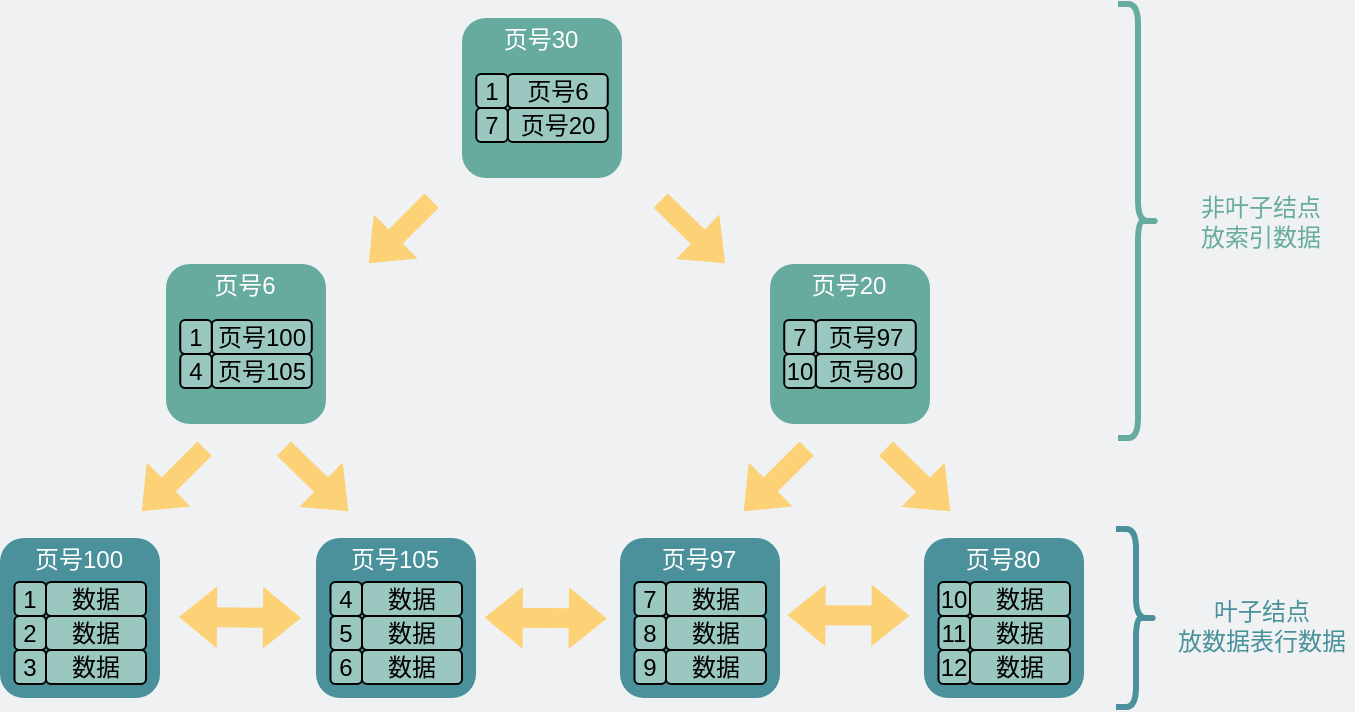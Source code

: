 <mxfile version="17.5.0" type="github">
  <diagram id="3228e29e-7158-1315-38df-8450db1d8a1d" name="Page-1">
    <mxGraphModel dx="1180" dy="235" grid="0" gridSize="10" guides="1" tooltips="1" connect="1" arrows="1" fold="1" page="1" pageScale="1" pageWidth="700" pageHeight="400" background="#EFF1F3" math="0" shadow="0">
      <root>
        <mxCell id="0" />
        <mxCell id="1" parent="0" />
        <mxCell id="g9KwYvelNcx-eXB0xMGi-4" value="" style="shape=flexArrow;endArrow=classic;startArrow=classic;html=1;rounded=0;fontSize=16;fontColor=#000000;strokeColor=none;fillColor=#FDD276;" parent="1" edge="1">
          <mxGeometry width="100" height="100" relative="1" as="geometry">
            <mxPoint x="101" y="730.5" as="sourcePoint" />
            <mxPoint x="163" y="731" as="targetPoint" />
          </mxGeometry>
        </mxCell>
        <mxCell id="spV6VU4cGSJD96CcmEE0-4" value="&lt;font color=&quot;#ffffff&quot;&gt;&lt;span style=&quot;font-size: 16px&quot;&gt;&lt;br&gt;&lt;/span&gt;&lt;/font&gt;" style="whiteSpace=wrap;html=1;aspect=fixed;rounded=1;strokeColor=none;fillColor=#4A919B;" parent="1" vertex="1">
          <mxGeometry x="12" y="691" width="80" height="80" as="geometry" />
        </mxCell>
        <mxCell id="spV6VU4cGSJD96CcmEE0-6" value="数据" style="rounded=1;whiteSpace=wrap;html=1;fillColor=#9AC7BF;strokeColor=default;fontColor=#000000;align=center;" parent="1" vertex="1">
          <mxGeometry x="35" y="713" width="50" height="17" as="geometry" />
        </mxCell>
        <mxCell id="spV6VU4cGSJD96CcmEE0-12" value="&lt;font color=&quot;#ffffff&quot;&gt;页号100&lt;/font&gt;" style="text;html=1;strokeColor=none;fillColor=none;align=center;verticalAlign=middle;whiteSpace=wrap;rounded=0;dashed=1;fontColor=#535E80;" parent="1" vertex="1">
          <mxGeometry x="24" y="691" width="55" height="22" as="geometry" />
        </mxCell>
        <mxCell id="spV6VU4cGSJD96CcmEE0-21" value="" style="shape=flexArrow;endArrow=classic;html=1;rounded=0;fontColor=#FFFFFF;strokeColor=none;fillColor=#FDD276;" parent="1" edge="1">
          <mxGeometry width="50" height="50" relative="1" as="geometry">
            <mxPoint x="228.15" y="522" as="sourcePoint" />
            <mxPoint x="196" y="554" as="targetPoint" />
          </mxGeometry>
        </mxCell>
        <mxCell id="spV6VU4cGSJD96CcmEE0-22" value="" style="shape=flexArrow;endArrow=classic;html=1;rounded=0;fontColor=#FFFFFF;strokeColor=none;fillColor=#FDD276;" parent="1" edge="1">
          <mxGeometry width="50" height="50" relative="1" as="geometry">
            <mxPoint x="342" y="522" as="sourcePoint" />
            <mxPoint x="374.85" y="554" as="targetPoint" />
          </mxGeometry>
        </mxCell>
        <mxCell id="BJRcYlKcCAD2B9d3_ZLO-3" value="" style="shape=flexArrow;endArrow=classic;html=1;rounded=0;fontColor=#FFFFFF;strokeColor=none;fillColor=#FDD276;" parent="1" edge="1">
          <mxGeometry width="50" height="50" relative="1" as="geometry">
            <mxPoint x="114.65" y="646" as="sourcePoint" />
            <mxPoint x="82.5" y="678" as="targetPoint" />
          </mxGeometry>
        </mxCell>
        <mxCell id="BJRcYlKcCAD2B9d3_ZLO-4" value="" style="shape=flexArrow;endArrow=classic;html=1;rounded=0;fontColor=#FFFFFF;strokeColor=none;fillColor=#FDD276;" parent="1" edge="1">
          <mxGeometry width="50" height="50" relative="1" as="geometry">
            <mxPoint x="153.65" y="646" as="sourcePoint" />
            <mxPoint x="186.5" y="678" as="targetPoint" />
          </mxGeometry>
        </mxCell>
        <mxCell id="BJRcYlKcCAD2B9d3_ZLO-17" value="" style="shape=flexArrow;endArrow=classic;html=1;rounded=0;fontColor=#FFFFFF;strokeColor=none;fillColor=#FDD276;" parent="1" edge="1">
          <mxGeometry width="50" height="50" relative="1" as="geometry">
            <mxPoint x="415.65" y="646" as="sourcePoint" />
            <mxPoint x="383.5" y="678.0" as="targetPoint" />
          </mxGeometry>
        </mxCell>
        <mxCell id="BJRcYlKcCAD2B9d3_ZLO-18" value="" style="shape=flexArrow;endArrow=classic;html=1;rounded=0;fontColor=#FFFFFF;strokeColor=none;fillColor=#FDD276;" parent="1" edge="1">
          <mxGeometry width="50" height="50" relative="1" as="geometry">
            <mxPoint x="454.65" y="646" as="sourcePoint" />
            <mxPoint x="487.5" y="678.0" as="targetPoint" />
          </mxGeometry>
        </mxCell>
        <mxCell id="SSU85J6YOylga-3CZ0uj-2" value="&lt;font&gt;1&lt;/font&gt;" style="rounded=1;whiteSpace=wrap;html=1;fillColor=#9AC7BF;strokeColor=default;fontColor=#000000;" parent="1" vertex="1">
          <mxGeometry x="19.25" y="713" width="15.75" height="17" as="geometry" />
        </mxCell>
        <mxCell id="SSU85J6YOylga-3CZ0uj-3" value="数据" style="rounded=1;whiteSpace=wrap;html=1;fillColor=#9AC7BF;strokeColor=default;fontColor=#000000;align=center;" parent="1" vertex="1">
          <mxGeometry x="35" y="730" width="50" height="17" as="geometry" />
        </mxCell>
        <mxCell id="SSU85J6YOylga-3CZ0uj-4" value="&lt;font&gt;2&lt;/font&gt;" style="rounded=1;whiteSpace=wrap;html=1;fillColor=#9AC7BF;strokeColor=default;fontColor=#000000;" parent="1" vertex="1">
          <mxGeometry x="19.25" y="730" width="15.75" height="17" as="geometry" />
        </mxCell>
        <mxCell id="SSU85J6YOylga-3CZ0uj-5" value="数据" style="rounded=1;whiteSpace=wrap;html=1;fillColor=#9AC7BF;strokeColor=default;fontColor=#000000;align=center;" parent="1" vertex="1">
          <mxGeometry x="35" y="747" width="50" height="17" as="geometry" />
        </mxCell>
        <mxCell id="SSU85J6YOylga-3CZ0uj-6" value="&lt;font&gt;3&lt;/font&gt;" style="rounded=1;whiteSpace=wrap;html=1;fillColor=#9AC7BF;strokeColor=default;fontColor=#000000;" parent="1" vertex="1">
          <mxGeometry x="19.25" y="747" width="15.75" height="17" as="geometry" />
        </mxCell>
        <mxCell id="SSU85J6YOylga-3CZ0uj-8" value="&lt;font color=&quot;#ffffff&quot;&gt;&lt;span style=&quot;font-size: 16px&quot;&gt;&lt;br&gt;&lt;/span&gt;&lt;/font&gt;" style="whiteSpace=wrap;html=1;aspect=fixed;rounded=1;strokeColor=none;fillColor=#4A919B;" parent="1" vertex="1">
          <mxGeometry x="170" y="691" width="80" height="80" as="geometry" />
        </mxCell>
        <mxCell id="SSU85J6YOylga-3CZ0uj-9" value="数据" style="rounded=1;whiteSpace=wrap;html=1;fillColor=#9AC7BF;strokeColor=default;fontColor=#000000;align=center;" parent="1" vertex="1">
          <mxGeometry x="193" y="713" width="50" height="17" as="geometry" />
        </mxCell>
        <mxCell id="SSU85J6YOylga-3CZ0uj-10" value="&lt;font color=&quot;#ffffff&quot;&gt;页号105&lt;/font&gt;" style="text;html=1;strokeColor=none;fillColor=none;align=center;verticalAlign=middle;whiteSpace=wrap;rounded=0;dashed=1;fontColor=#535E80;" parent="1" vertex="1">
          <mxGeometry x="182" y="691" width="55" height="22" as="geometry" />
        </mxCell>
        <mxCell id="SSU85J6YOylga-3CZ0uj-11" value="&lt;font&gt;4&lt;/font&gt;" style="rounded=1;whiteSpace=wrap;html=1;fillColor=#9AC7BF;strokeColor=default;fontColor=#000000;" parent="1" vertex="1">
          <mxGeometry x="177.25" y="713" width="15.75" height="17" as="geometry" />
        </mxCell>
        <mxCell id="SSU85J6YOylga-3CZ0uj-12" value="数据" style="rounded=1;whiteSpace=wrap;html=1;fillColor=#9AC7BF;strokeColor=default;fontColor=#000000;align=center;" parent="1" vertex="1">
          <mxGeometry x="193" y="730" width="50" height="17" as="geometry" />
        </mxCell>
        <mxCell id="SSU85J6YOylga-3CZ0uj-13" value="&lt;font&gt;5&lt;/font&gt;" style="rounded=1;whiteSpace=wrap;html=1;fillColor=#9AC7BF;strokeColor=default;fontColor=#000000;" parent="1" vertex="1">
          <mxGeometry x="177.25" y="730" width="15.75" height="17" as="geometry" />
        </mxCell>
        <mxCell id="SSU85J6YOylga-3CZ0uj-14" value="数据" style="rounded=1;whiteSpace=wrap;html=1;fillColor=#9AC7BF;strokeColor=default;fontColor=#000000;align=center;" parent="1" vertex="1">
          <mxGeometry x="193" y="747" width="50" height="17" as="geometry" />
        </mxCell>
        <mxCell id="SSU85J6YOylga-3CZ0uj-15" value="&lt;font&gt;6&lt;/font&gt;" style="rounded=1;whiteSpace=wrap;html=1;fillColor=#9AC7BF;strokeColor=default;fontColor=#000000;" parent="1" vertex="1">
          <mxGeometry x="177.25" y="747" width="15.75" height="17" as="geometry" />
        </mxCell>
        <mxCell id="SSU85J6YOylga-3CZ0uj-34" value="&lt;font color=&quot;#ffffff&quot;&gt;&lt;span style=&quot;font-size: 16px&quot;&gt;&lt;br&gt;&lt;/span&gt;&lt;/font&gt;" style="whiteSpace=wrap;html=1;aspect=fixed;rounded=1;strokeColor=none;fillColor=#4A919B;" parent="1" vertex="1">
          <mxGeometry x="322" y="691" width="80" height="80" as="geometry" />
        </mxCell>
        <mxCell id="SSU85J6YOylga-3CZ0uj-35" value="数据" style="rounded=1;whiteSpace=wrap;html=1;fillColor=#9AC7BF;strokeColor=default;fontColor=#000000;align=center;" parent="1" vertex="1">
          <mxGeometry x="345" y="713" width="50" height="17" as="geometry" />
        </mxCell>
        <mxCell id="SSU85J6YOylga-3CZ0uj-36" value="&lt;font color=&quot;#ffffff&quot;&gt;页号97&lt;/font&gt;" style="text;html=1;strokeColor=none;fillColor=none;align=center;verticalAlign=middle;whiteSpace=wrap;rounded=0;dashed=1;fontColor=#535E80;" parent="1" vertex="1">
          <mxGeometry x="334" y="691" width="55" height="22" as="geometry" />
        </mxCell>
        <mxCell id="SSU85J6YOylga-3CZ0uj-37" value="&lt;font&gt;7&lt;/font&gt;" style="rounded=1;whiteSpace=wrap;html=1;fillColor=#9AC7BF;strokeColor=default;fontColor=#000000;" parent="1" vertex="1">
          <mxGeometry x="329.25" y="713" width="15.75" height="17" as="geometry" />
        </mxCell>
        <mxCell id="SSU85J6YOylga-3CZ0uj-38" value="数据" style="rounded=1;whiteSpace=wrap;html=1;fillColor=#9AC7BF;strokeColor=default;fontColor=#000000;align=center;" parent="1" vertex="1">
          <mxGeometry x="345" y="730" width="50" height="17" as="geometry" />
        </mxCell>
        <mxCell id="SSU85J6YOylga-3CZ0uj-39" value="&lt;font&gt;8&lt;/font&gt;" style="rounded=1;whiteSpace=wrap;html=1;fillColor=#9AC7BF;strokeColor=default;fontColor=#000000;" parent="1" vertex="1">
          <mxGeometry x="329.25" y="730" width="15.75" height="17" as="geometry" />
        </mxCell>
        <mxCell id="SSU85J6YOylga-3CZ0uj-40" value="数据" style="rounded=1;whiteSpace=wrap;html=1;fillColor=#9AC7BF;strokeColor=default;fontColor=#000000;align=center;" parent="1" vertex="1">
          <mxGeometry x="345" y="747" width="50" height="17" as="geometry" />
        </mxCell>
        <mxCell id="SSU85J6YOylga-3CZ0uj-41" value="&lt;font&gt;9&lt;/font&gt;" style="rounded=1;whiteSpace=wrap;html=1;fillColor=#9AC7BF;strokeColor=default;fontColor=#000000;" parent="1" vertex="1">
          <mxGeometry x="329.25" y="747" width="15.75" height="17" as="geometry" />
        </mxCell>
        <mxCell id="SSU85J6YOylga-3CZ0uj-42" value="&lt;font color=&quot;#ffffff&quot;&gt;&lt;span style=&quot;font-size: 16px&quot;&gt;&lt;br&gt;&lt;/span&gt;&lt;/font&gt;" style="whiteSpace=wrap;html=1;aspect=fixed;rounded=1;strokeColor=none;fillColor=#4A919B;" parent="1" vertex="1">
          <mxGeometry x="474" y="691" width="80" height="80" as="geometry" />
        </mxCell>
        <mxCell id="SSU85J6YOylga-3CZ0uj-43" value="数据" style="rounded=1;whiteSpace=wrap;html=1;fillColor=#9AC7BF;strokeColor=default;fontColor=#000000;align=center;" parent="1" vertex="1">
          <mxGeometry x="497" y="713" width="50" height="17" as="geometry" />
        </mxCell>
        <mxCell id="SSU85J6YOylga-3CZ0uj-44" value="&lt;font color=&quot;#ffffff&quot;&gt;页号80&lt;/font&gt;" style="text;html=1;strokeColor=none;fillColor=none;align=center;verticalAlign=middle;whiteSpace=wrap;rounded=0;dashed=1;fontColor=#535E80;" parent="1" vertex="1">
          <mxGeometry x="486" y="691" width="55" height="22" as="geometry" />
        </mxCell>
        <mxCell id="SSU85J6YOylga-3CZ0uj-45" value="&lt;font&gt;10&lt;/font&gt;" style="rounded=1;whiteSpace=wrap;html=1;fillColor=#9AC7BF;strokeColor=default;fontColor=#000000;" parent="1" vertex="1">
          <mxGeometry x="481.25" y="713" width="15.75" height="17" as="geometry" />
        </mxCell>
        <mxCell id="SSU85J6YOylga-3CZ0uj-46" value="数据" style="rounded=1;whiteSpace=wrap;html=1;fillColor=#9AC7BF;strokeColor=default;fontColor=#000000;align=center;" parent="1" vertex="1">
          <mxGeometry x="497" y="730" width="50" height="17" as="geometry" />
        </mxCell>
        <mxCell id="SSU85J6YOylga-3CZ0uj-47" value="&lt;font&gt;11&lt;/font&gt;" style="rounded=1;whiteSpace=wrap;html=1;fillColor=#9AC7BF;strokeColor=default;fontColor=#000000;" parent="1" vertex="1">
          <mxGeometry x="481.25" y="730" width="15.75" height="17" as="geometry" />
        </mxCell>
        <mxCell id="SSU85J6YOylga-3CZ0uj-48" value="数据" style="rounded=1;whiteSpace=wrap;html=1;fillColor=#9AC7BF;strokeColor=default;fontColor=#000000;align=center;" parent="1" vertex="1">
          <mxGeometry x="497" y="747" width="50" height="17" as="geometry" />
        </mxCell>
        <mxCell id="SSU85J6YOylga-3CZ0uj-49" value="&lt;font&gt;12&lt;/font&gt;" style="rounded=1;whiteSpace=wrap;html=1;fillColor=#9AC7BF;strokeColor=default;fontColor=#000000;" parent="1" vertex="1">
          <mxGeometry x="481.25" y="747" width="15.75" height="17" as="geometry" />
        </mxCell>
        <mxCell id="SSU85J6YOylga-3CZ0uj-50" value="&lt;font color=&quot;#ffffff&quot;&gt;&lt;span style=&quot;font-size: 16px&quot;&gt;&lt;br&gt;&lt;/span&gt;&lt;/font&gt;" style="whiteSpace=wrap;html=1;aspect=fixed;rounded=1;strokeColor=none;fillColor=#67AB9F;" parent="1" vertex="1">
          <mxGeometry x="95" y="554" width="80" height="80" as="geometry" />
        </mxCell>
        <mxCell id="SSU85J6YOylga-3CZ0uj-51" value="页号100" style="rounded=1;whiteSpace=wrap;html=1;fillColor=#9AC7BF;strokeColor=default;fontColor=#000000;align=center;" parent="1" vertex="1">
          <mxGeometry x="117.88" y="582" width="50" height="17" as="geometry" />
        </mxCell>
        <mxCell id="SSU85J6YOylga-3CZ0uj-52" value="&lt;font color=&quot;#ffffff&quot;&gt;页号6&lt;/font&gt;" style="text;html=1;strokeColor=none;fillColor=none;align=center;verticalAlign=middle;whiteSpace=wrap;rounded=0;dashed=1;fontColor=#535E80;" parent="1" vertex="1">
          <mxGeometry x="107" y="554" width="55" height="22" as="geometry" />
        </mxCell>
        <mxCell id="SSU85J6YOylga-3CZ0uj-53" value="&lt;font&gt;1&lt;/font&gt;" style="rounded=1;whiteSpace=wrap;html=1;fillColor=#9AC7BF;strokeColor=default;fontColor=#000000;" parent="1" vertex="1">
          <mxGeometry x="102.13" y="582" width="15.75" height="17" as="geometry" />
        </mxCell>
        <mxCell id="SSU85J6YOylga-3CZ0uj-54" value="页号105" style="rounded=1;whiteSpace=wrap;html=1;fillColor=#9AC7BF;strokeColor=default;fontColor=#000000;align=center;" parent="1" vertex="1">
          <mxGeometry x="117.88" y="599" width="50" height="17" as="geometry" />
        </mxCell>
        <mxCell id="SSU85J6YOylga-3CZ0uj-55" value="&lt;font&gt;4&lt;/font&gt;" style="rounded=1;whiteSpace=wrap;html=1;fillColor=#9AC7BF;strokeColor=default;fontColor=#000000;" parent="1" vertex="1">
          <mxGeometry x="102.13" y="599" width="15.75" height="17" as="geometry" />
        </mxCell>
        <mxCell id="SSU85J6YOylga-3CZ0uj-58" value="&lt;font color=&quot;#ffffff&quot;&gt;&lt;span style=&quot;font-size: 16px&quot;&gt;&lt;br&gt;&lt;/span&gt;&lt;/font&gt;" style="whiteSpace=wrap;html=1;aspect=fixed;rounded=1;strokeColor=none;fillColor=#67AB9F;" parent="1" vertex="1">
          <mxGeometry x="397" y="554" width="80" height="80" as="geometry" />
        </mxCell>
        <mxCell id="SSU85J6YOylga-3CZ0uj-59" value="页号97" style="rounded=1;whiteSpace=wrap;html=1;fillColor=#9AC7BF;strokeColor=default;fontColor=#000000;align=center;" parent="1" vertex="1">
          <mxGeometry x="419.87" y="582" width="50" height="17" as="geometry" />
        </mxCell>
        <mxCell id="SSU85J6YOylga-3CZ0uj-60" value="&lt;font color=&quot;#ffffff&quot;&gt;页号20&lt;/font&gt;" style="text;html=1;strokeColor=none;fillColor=none;align=center;verticalAlign=middle;whiteSpace=wrap;rounded=0;dashed=1;fontColor=#535E80;" parent="1" vertex="1">
          <mxGeometry x="409" y="554" width="55" height="22" as="geometry" />
        </mxCell>
        <mxCell id="SSU85J6YOylga-3CZ0uj-61" value="&lt;font&gt;7&lt;/font&gt;" style="rounded=1;whiteSpace=wrap;html=1;fillColor=#9AC7BF;strokeColor=default;fontColor=#000000;" parent="1" vertex="1">
          <mxGeometry x="404.12" y="582" width="15.75" height="17" as="geometry" />
        </mxCell>
        <mxCell id="SSU85J6YOylga-3CZ0uj-62" value="页号80" style="rounded=1;whiteSpace=wrap;html=1;fillColor=#9AC7BF;strokeColor=default;fontColor=#000000;align=center;" parent="1" vertex="1">
          <mxGeometry x="419.87" y="599" width="50" height="17" as="geometry" />
        </mxCell>
        <mxCell id="SSU85J6YOylga-3CZ0uj-63" value="&lt;font&gt;10&lt;/font&gt;" style="rounded=1;whiteSpace=wrap;html=1;fillColor=#9AC7BF;strokeColor=default;fontColor=#000000;" parent="1" vertex="1">
          <mxGeometry x="404.12" y="599" width="15.75" height="17" as="geometry" />
        </mxCell>
        <mxCell id="SSU85J6YOylga-3CZ0uj-66" value="&lt;font color=&quot;#ffffff&quot;&gt;&lt;span style=&quot;font-size: 16px&quot;&gt;&lt;br&gt;&lt;/span&gt;&lt;/font&gt;" style="whiteSpace=wrap;html=1;aspect=fixed;rounded=1;strokeColor=none;fillColor=#67AB9F;" parent="1" vertex="1">
          <mxGeometry x="243" y="431" width="80" height="80" as="geometry" />
        </mxCell>
        <mxCell id="SSU85J6YOylga-3CZ0uj-67" value="页号6" style="rounded=1;whiteSpace=wrap;html=1;fillColor=#9AC7BF;strokeColor=default;fontColor=#000000;align=center;" parent="1" vertex="1">
          <mxGeometry x="265.88" y="459" width="50" height="17" as="geometry" />
        </mxCell>
        <mxCell id="SSU85J6YOylga-3CZ0uj-68" value="&lt;font color=&quot;#ffffff&quot;&gt;页号30&lt;/font&gt;" style="text;html=1;strokeColor=none;fillColor=none;align=center;verticalAlign=middle;whiteSpace=wrap;rounded=0;dashed=1;fontColor=#535E80;" parent="1" vertex="1">
          <mxGeometry x="255" y="431" width="55" height="22" as="geometry" />
        </mxCell>
        <mxCell id="SSU85J6YOylga-3CZ0uj-69" value="&lt;font&gt;1&lt;/font&gt;" style="rounded=1;whiteSpace=wrap;html=1;fillColor=#9AC7BF;strokeColor=default;fontColor=#000000;" parent="1" vertex="1">
          <mxGeometry x="250.13" y="459" width="15.75" height="17" as="geometry" />
        </mxCell>
        <mxCell id="SSU85J6YOylga-3CZ0uj-70" value="页号20" style="rounded=1;whiteSpace=wrap;html=1;fillColor=#9AC7BF;strokeColor=default;fontColor=#000000;align=center;" parent="1" vertex="1">
          <mxGeometry x="265.88" y="476" width="50" height="17" as="geometry" />
        </mxCell>
        <mxCell id="SSU85J6YOylga-3CZ0uj-71" value="&lt;font&gt;7&lt;/font&gt;" style="rounded=1;whiteSpace=wrap;html=1;fillColor=#9AC7BF;strokeColor=default;fontColor=#000000;" parent="1" vertex="1">
          <mxGeometry x="250.13" y="476" width="15.75" height="17" as="geometry" />
        </mxCell>
        <mxCell id="SSU85J6YOylga-3CZ0uj-74" value="" style="shape=curlyBracket;whiteSpace=wrap;html=1;rounded=1;flipH=1;fontColor=#000000;fillColor=none;fontSize=5;strokeWidth=3;strokeColor=#4A919B;" parent="1" vertex="1">
          <mxGeometry x="570" y="686.5" width="20" height="89" as="geometry" />
        </mxCell>
        <mxCell id="SSU85J6YOylga-3CZ0uj-75" value="叶子结点&lt;br&gt;放数据表行数据" style="text;html=1;strokeColor=none;fillColor=none;align=center;verticalAlign=middle;whiteSpace=wrap;rounded=0;fontColor=#4A919B;" parent="1" vertex="1">
          <mxGeometry x="596.5" y="713" width="92" height="44" as="geometry" />
        </mxCell>
        <mxCell id="SSU85J6YOylga-3CZ0uj-76" value="" style="shape=curlyBracket;whiteSpace=wrap;html=1;rounded=1;flipH=1;fontColor=#000000;fillColor=none;fontSize=5;strokeWidth=3;strokeColor=#67AB9F;" parent="1" vertex="1">
          <mxGeometry x="571" y="424" width="20" height="217" as="geometry" />
        </mxCell>
        <mxCell id="SSU85J6YOylga-3CZ0uj-77" value="非叶子结点&lt;br&gt;放索引数据" style="text;html=1;strokeColor=none;fillColor=none;align=center;verticalAlign=middle;whiteSpace=wrap;rounded=0;fontColor=#67AB9F;" parent="1" vertex="1">
          <mxGeometry x="609" y="517.5" width="67" height="30.5" as="geometry" />
        </mxCell>
        <mxCell id="7JwrYrHbzNtZmvu_1YhY-2" value="" style="shape=flexArrow;endArrow=classic;startArrow=classic;html=1;rounded=0;fontSize=16;fontColor=#000000;strokeColor=none;fillColor=#FDD276;" edge="1" parent="1">
          <mxGeometry width="100" height="100" relative="1" as="geometry">
            <mxPoint x="253.88" y="730.72" as="sourcePoint" />
            <mxPoint x="315.88" y="731.22" as="targetPoint" />
          </mxGeometry>
        </mxCell>
        <mxCell id="7JwrYrHbzNtZmvu_1YhY-3" value="" style="shape=flexArrow;endArrow=classic;startArrow=classic;html=1;rounded=0;fontSize=16;fontColor=#000000;strokeColor=none;fillColor=#FDD276;" edge="1" parent="1">
          <mxGeometry width="100" height="100" relative="1" as="geometry">
            <mxPoint x="405.25" y="729.44" as="sourcePoint" />
            <mxPoint x="467.25" y="729.94" as="targetPoint" />
          </mxGeometry>
        </mxCell>
      </root>
    </mxGraphModel>
  </diagram>
</mxfile>
